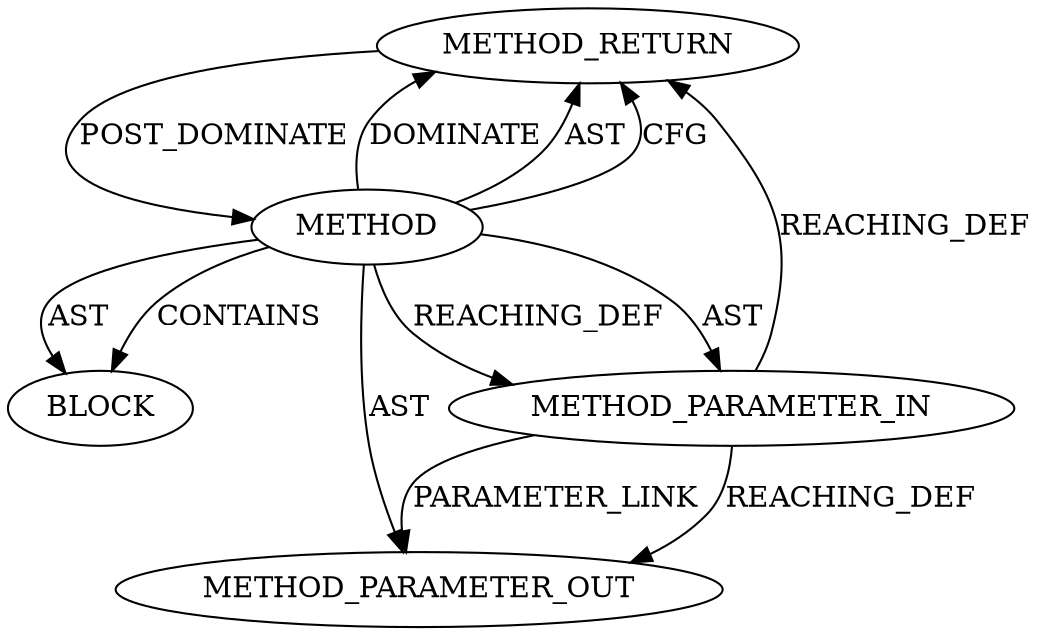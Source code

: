 digraph {
  67 [label=METHOD_RETURN ORDER=2 CODE="RET" TYPE_FULL_NAME="ANY" EVALUATION_STRATEGY="BY_VALUE"]
  65 [label=METHOD_PARAMETER_IN ORDER=1 CODE="p1" IS_VARIADIC=false TYPE_FULL_NAME="ANY" EVALUATION_STRATEGY="BY_VALUE" INDEX=1 NAME="p1"]
  66 [label=BLOCK ORDER=1 ARGUMENT_INDEX=1 CODE="<empty>" TYPE_FULL_NAME="ANY"]
  76 [label=METHOD_PARAMETER_OUT ORDER=1 CODE="p1" IS_VARIADIC=false TYPE_FULL_NAME="ANY" EVALUATION_STRATEGY="BY_VALUE" INDEX=1 NAME="p1"]
  64 [label=METHOD AST_PARENT_TYPE="NAMESPACE_BLOCK" AST_PARENT_FULL_NAME="<global>" ORDER=0 CODE="<empty>" FULL_NAME="BIO_free_all" IS_EXTERNAL=true FILENAME="<empty>" SIGNATURE="" NAME="BIO_free_all"]
  64 -> 67 [label=DOMINATE ]
  64 -> 66 [label=AST ]
  64 -> 76 [label=AST ]
  64 -> 65 [label=AST ]
  65 -> 76 [label=REACHING_DEF VARIABLE="p1"]
  64 -> 67 [label=AST ]
  64 -> 66 [label=CONTAINS ]
  64 -> 67 [label=CFG ]
  65 -> 76 [label=PARAMETER_LINK ]
  67 -> 64 [label=POST_DOMINATE ]
  64 -> 65 [label=REACHING_DEF VARIABLE=""]
  65 -> 67 [label=REACHING_DEF VARIABLE="p1"]
}
